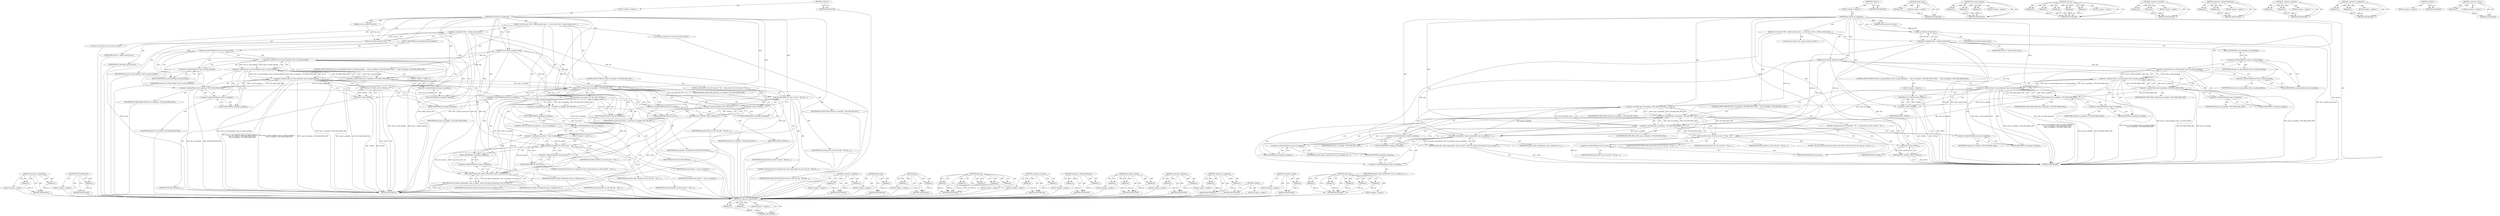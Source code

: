 digraph "netif_warn" {
vulnerable_118 [label=<(METHOD,&lt;operator&gt;.greaterThan)>];
vulnerable_119 [label=<(PARAM,p1)>];
vulnerable_120 [label=<(PARAM,p2)>];
vulnerable_121 [label=<(BLOCK,&lt;empty&gt;,&lt;empty&gt;)>];
vulnerable_122 [label=<(METHOD_RETURN,ANY)>];
vulnerable_6 [label=<(METHOD,&lt;global&gt;)<SUB>1</SUB>>];
vulnerable_7 [label=<(BLOCK,&lt;empty&gt;,&lt;empty&gt;)<SUB>1</SUB>>];
vulnerable_8 [label=<(METHOD,efx_ethtool_set_ringparam)<SUB>1</SUB>>];
vulnerable_9 [label=<(PARAM,struct net_device *net_dev)<SUB>1</SUB>>];
vulnerable_10 [label=<(PARAM,struct ethtool_ringparam *ring)<SUB>2</SUB>>];
vulnerable_11 [label=<(BLOCK,{
 	struct efx_nic *efx = netdev_priv(net_dev);...,{
 	struct efx_nic *efx = netdev_priv(net_dev);...)<SUB>3</SUB>>];
vulnerable_12 [label="<(LOCAL,struct efx_nic* efx: efx_nic*)<SUB>4</SUB>>"];
vulnerable_13 [label=<(&lt;operator&gt;.assignment,*efx = netdev_priv(net_dev))<SUB>4</SUB>>];
vulnerable_14 [label=<(IDENTIFIER,efx,*efx = netdev_priv(net_dev))<SUB>4</SUB>>];
vulnerable_15 [label=<(netdev_priv,netdev_priv(net_dev))<SUB>4</SUB>>];
vulnerable_16 [label=<(IDENTIFIER,net_dev,netdev_priv(net_dev))<SUB>4</SUB>>];
vulnerable_17 [label=<(CONTROL_STRUCTURE,IF,if (ring-&gt;rx_mini_pending || ring-&gt;rx_jumbo_pending ||
 	    ring-&gt;rx_pending &gt; EFX_MAX_DMAQ_SIZE ||
 	    ring-&gt;tx_pending &gt; EFX_MAX_DMAQ_SIZE))<SUB>6</SUB>>];
vulnerable_18 [label=<(&lt;operator&gt;.logicalOr,ring-&gt;rx_mini_pending || ring-&gt;rx_jumbo_pending...)<SUB>6</SUB>>];
vulnerable_19 [label=<(&lt;operator&gt;.logicalOr,ring-&gt;rx_mini_pending || ring-&gt;rx_jumbo_pending...)<SUB>6</SUB>>];
vulnerable_20 [label=<(&lt;operator&gt;.logicalOr,ring-&gt;rx_mini_pending || ring-&gt;rx_jumbo_pending)<SUB>6</SUB>>];
vulnerable_21 [label=<(&lt;operator&gt;.indirectFieldAccess,ring-&gt;rx_mini_pending)<SUB>6</SUB>>];
vulnerable_22 [label=<(IDENTIFIER,ring,ring-&gt;rx_mini_pending || ring-&gt;rx_jumbo_pending)<SUB>6</SUB>>];
vulnerable_23 [label=<(FIELD_IDENTIFIER,rx_mini_pending,rx_mini_pending)<SUB>6</SUB>>];
vulnerable_24 [label=<(&lt;operator&gt;.indirectFieldAccess,ring-&gt;rx_jumbo_pending)<SUB>6</SUB>>];
vulnerable_25 [label=<(IDENTIFIER,ring,ring-&gt;rx_mini_pending || ring-&gt;rx_jumbo_pending)<SUB>6</SUB>>];
vulnerable_26 [label=<(FIELD_IDENTIFIER,rx_jumbo_pending,rx_jumbo_pending)<SUB>6</SUB>>];
vulnerable_27 [label=<(&lt;operator&gt;.greaterThan,ring-&gt;rx_pending &gt; EFX_MAX_DMAQ_SIZE)<SUB>7</SUB>>];
vulnerable_28 [label=<(&lt;operator&gt;.indirectFieldAccess,ring-&gt;rx_pending)<SUB>7</SUB>>];
vulnerable_29 [label=<(IDENTIFIER,ring,ring-&gt;rx_pending &gt; EFX_MAX_DMAQ_SIZE)<SUB>7</SUB>>];
vulnerable_30 [label=<(FIELD_IDENTIFIER,rx_pending,rx_pending)<SUB>7</SUB>>];
vulnerable_31 [label=<(IDENTIFIER,EFX_MAX_DMAQ_SIZE,ring-&gt;rx_pending &gt; EFX_MAX_DMAQ_SIZE)<SUB>7</SUB>>];
vulnerable_32 [label=<(&lt;operator&gt;.greaterThan,ring-&gt;tx_pending &gt; EFX_MAX_DMAQ_SIZE)<SUB>8</SUB>>];
vulnerable_33 [label=<(&lt;operator&gt;.indirectFieldAccess,ring-&gt;tx_pending)<SUB>8</SUB>>];
vulnerable_34 [label=<(IDENTIFIER,ring,ring-&gt;tx_pending &gt; EFX_MAX_DMAQ_SIZE)<SUB>8</SUB>>];
vulnerable_35 [label=<(FIELD_IDENTIFIER,tx_pending,tx_pending)<SUB>8</SUB>>];
vulnerable_36 [label=<(IDENTIFIER,EFX_MAX_DMAQ_SIZE,ring-&gt;tx_pending &gt; EFX_MAX_DMAQ_SIZE)<SUB>8</SUB>>];
vulnerable_37 [label=<(BLOCK,&lt;empty&gt;,&lt;empty&gt;)<SUB>9</SUB>>];
vulnerable_38 [label=<(RETURN,return -EINVAL;,return -EINVAL;)<SUB>9</SUB>>];
vulnerable_39 [label=<(&lt;operator&gt;.minus,-EINVAL)<SUB>9</SUB>>];
vulnerable_40 [label=<(IDENTIFIER,EINVAL,-EINVAL)<SUB>9</SUB>>];
vulnerable_41 [label=<(CONTROL_STRUCTURE,IF,if (ring-&gt;rx_pending &lt; EFX_MIN_RING_SIZE ||
	    ring-&gt;tx_pending &lt; EFX_MIN_RING_SIZE))<SUB>11</SUB>>];
vulnerable_42 [label=<(&lt;operator&gt;.logicalOr,ring-&gt;rx_pending &lt; EFX_MIN_RING_SIZE ||
	    ri...)<SUB>11</SUB>>];
vulnerable_43 [label=<(&lt;operator&gt;.lessThan,ring-&gt;rx_pending &lt; EFX_MIN_RING_SIZE)<SUB>11</SUB>>];
vulnerable_44 [label=<(&lt;operator&gt;.indirectFieldAccess,ring-&gt;rx_pending)<SUB>11</SUB>>];
vulnerable_45 [label=<(IDENTIFIER,ring,ring-&gt;rx_pending &lt; EFX_MIN_RING_SIZE)<SUB>11</SUB>>];
vulnerable_46 [label=<(FIELD_IDENTIFIER,rx_pending,rx_pending)<SUB>11</SUB>>];
vulnerable_47 [label=<(IDENTIFIER,EFX_MIN_RING_SIZE,ring-&gt;rx_pending &lt; EFX_MIN_RING_SIZE)<SUB>11</SUB>>];
vulnerable_48 [label=<(&lt;operator&gt;.lessThan,ring-&gt;tx_pending &lt; EFX_MIN_RING_SIZE)<SUB>12</SUB>>];
vulnerable_49 [label=<(&lt;operator&gt;.indirectFieldAccess,ring-&gt;tx_pending)<SUB>12</SUB>>];
vulnerable_50 [label=<(IDENTIFIER,ring,ring-&gt;tx_pending &lt; EFX_MIN_RING_SIZE)<SUB>12</SUB>>];
vulnerable_51 [label=<(FIELD_IDENTIFIER,tx_pending,tx_pending)<SUB>12</SUB>>];
vulnerable_52 [label=<(IDENTIFIER,EFX_MIN_RING_SIZE,ring-&gt;tx_pending &lt; EFX_MIN_RING_SIZE)<SUB>12</SUB>>];
vulnerable_53 [label=<(BLOCK,{
 		netif_err(efx, drv, efx-&gt;net_dev,
			  &quot;TX...,{
 		netif_err(efx, drv, efx-&gt;net_dev,
			  &quot;TX...)<SUB>12</SUB>>];
vulnerable_54 [label=<(netif_err,netif_err(efx, drv, efx-&gt;net_dev,
			  &quot;TX and ...)<SUB>13</SUB>>];
vulnerable_55 [label=<(IDENTIFIER,efx,netif_err(efx, drv, efx-&gt;net_dev,
			  &quot;TX and ...)<SUB>13</SUB>>];
vulnerable_56 [label=<(IDENTIFIER,drv,netif_err(efx, drv, efx-&gt;net_dev,
			  &quot;TX and ...)<SUB>13</SUB>>];
vulnerable_57 [label=<(&lt;operator&gt;.indirectFieldAccess,efx-&gt;net_dev)<SUB>13</SUB>>];
vulnerable_58 [label=<(IDENTIFIER,efx,netif_err(efx, drv, efx-&gt;net_dev,
			  &quot;TX and ...)<SUB>13</SUB>>];
vulnerable_59 [label=<(FIELD_IDENTIFIER,net_dev,net_dev)<SUB>13</SUB>>];
vulnerable_60 [label=<(LITERAL,&quot;TX and RX queues cannot be smaller than %ld\n&quot;,netif_err(efx, drv, efx-&gt;net_dev,
			  &quot;TX and ...)<SUB>14</SUB>>];
vulnerable_61 [label=<(IDENTIFIER,EFX_MIN_RING_SIZE,netif_err(efx, drv, efx-&gt;net_dev,
			  &quot;TX and ...)<SUB>15</SUB>>];
vulnerable_62 [label=<(RETURN,return -EINVAL;,return -EINVAL;)<SUB>16</SUB>>];
vulnerable_63 [label=<(&lt;operator&gt;.minus,-EINVAL)<SUB>16</SUB>>];
vulnerable_64 [label=<(IDENTIFIER,EINVAL,-EINVAL)<SUB>16</SUB>>];
vulnerable_65 [label=<(RETURN,return efx_realloc_channels(efx, ring-&gt;rx_pendi...,return efx_realloc_channels(efx, ring-&gt;rx_pendi...)<SUB>19</SUB>>];
vulnerable_66 [label=<(efx_realloc_channels,efx_realloc_channels(efx, ring-&gt;rx_pending, rin...)<SUB>19</SUB>>];
vulnerable_67 [label=<(IDENTIFIER,efx,efx_realloc_channels(efx, ring-&gt;rx_pending, rin...)<SUB>19</SUB>>];
vulnerable_68 [label=<(&lt;operator&gt;.indirectFieldAccess,ring-&gt;rx_pending)<SUB>19</SUB>>];
vulnerable_69 [label=<(IDENTIFIER,ring,efx_realloc_channels(efx, ring-&gt;rx_pending, rin...)<SUB>19</SUB>>];
vulnerable_70 [label=<(FIELD_IDENTIFIER,rx_pending,rx_pending)<SUB>19</SUB>>];
vulnerable_71 [label=<(&lt;operator&gt;.indirectFieldAccess,ring-&gt;tx_pending)<SUB>19</SUB>>];
vulnerable_72 [label=<(IDENTIFIER,ring,efx_realloc_channels(efx, ring-&gt;rx_pending, rin...)<SUB>19</SUB>>];
vulnerable_73 [label=<(FIELD_IDENTIFIER,tx_pending,tx_pending)<SUB>19</SUB>>];
vulnerable_74 [label=<(METHOD_RETURN,int)<SUB>1</SUB>>];
vulnerable_76 [label=<(METHOD_RETURN,ANY)<SUB>1</SUB>>];
vulnerable_104 [label=<(METHOD,netdev_priv)>];
vulnerable_105 [label=<(PARAM,p1)>];
vulnerable_106 [label=<(BLOCK,&lt;empty&gt;,&lt;empty&gt;)>];
vulnerable_107 [label=<(METHOD_RETURN,ANY)>];
vulnerable_140 [label=<(METHOD,efx_realloc_channels)>];
vulnerable_141 [label=<(PARAM,p1)>];
vulnerable_142 [label=<(PARAM,p2)>];
vulnerable_143 [label=<(PARAM,p3)>];
vulnerable_144 [label=<(BLOCK,&lt;empty&gt;,&lt;empty&gt;)>];
vulnerable_145 [label=<(METHOD_RETURN,ANY)>];
vulnerable_132 [label=<(METHOD,netif_err)>];
vulnerable_133 [label=<(PARAM,p1)>];
vulnerable_134 [label=<(PARAM,p2)>];
vulnerable_135 [label=<(PARAM,p3)>];
vulnerable_136 [label=<(PARAM,p4)>];
vulnerable_137 [label=<(PARAM,p5)>];
vulnerable_138 [label=<(BLOCK,&lt;empty&gt;,&lt;empty&gt;)>];
vulnerable_139 [label=<(METHOD_RETURN,ANY)>];
vulnerable_127 [label=<(METHOD,&lt;operator&gt;.lessThan)>];
vulnerable_128 [label=<(PARAM,p1)>];
vulnerable_129 [label=<(PARAM,p2)>];
vulnerable_130 [label=<(BLOCK,&lt;empty&gt;,&lt;empty&gt;)>];
vulnerable_131 [label=<(METHOD_RETURN,ANY)>];
vulnerable_113 [label=<(METHOD,&lt;operator&gt;.indirectFieldAccess)>];
vulnerable_114 [label=<(PARAM,p1)>];
vulnerable_115 [label=<(PARAM,p2)>];
vulnerable_116 [label=<(BLOCK,&lt;empty&gt;,&lt;empty&gt;)>];
vulnerable_117 [label=<(METHOD_RETURN,ANY)>];
vulnerable_108 [label=<(METHOD,&lt;operator&gt;.logicalOr)>];
vulnerable_109 [label=<(PARAM,p1)>];
vulnerable_110 [label=<(PARAM,p2)>];
vulnerable_111 [label=<(BLOCK,&lt;empty&gt;,&lt;empty&gt;)>];
vulnerable_112 [label=<(METHOD_RETURN,ANY)>];
vulnerable_99 [label=<(METHOD,&lt;operator&gt;.assignment)>];
vulnerable_100 [label=<(PARAM,p1)>];
vulnerable_101 [label=<(PARAM,p2)>];
vulnerable_102 [label=<(BLOCK,&lt;empty&gt;,&lt;empty&gt;)>];
vulnerable_103 [label=<(METHOD_RETURN,ANY)>];
vulnerable_93 [label=<(METHOD,&lt;global&gt;)<SUB>1</SUB>>];
vulnerable_94 [label=<(BLOCK,&lt;empty&gt;,&lt;empty&gt;)>];
vulnerable_95 [label=<(METHOD_RETURN,ANY)>];
vulnerable_123 [label=<(METHOD,&lt;operator&gt;.minus)>];
vulnerable_124 [label=<(PARAM,p1)>];
vulnerable_125 [label=<(BLOCK,&lt;empty&gt;,&lt;empty&gt;)>];
vulnerable_126 [label=<(METHOD_RETURN,ANY)>];
fixed_138 [label=<(METHOD,&lt;operator&gt;.greaterThan)>];
fixed_139 [label=<(PARAM,p1)>];
fixed_140 [label=<(PARAM,p2)>];
fixed_141 [label=<(BLOCK,&lt;empty&gt;,&lt;empty&gt;)>];
fixed_142 [label=<(METHOD_RETURN,ANY)>];
fixed_165 [label=<(METHOD,EFX_TXQ_MIN_ENT)>];
fixed_166 [label=<(PARAM,p1)>];
fixed_167 [label=<(BLOCK,&lt;empty&gt;,&lt;empty&gt;)>];
fixed_168 [label=<(METHOD_RETURN,ANY)>];
fixed_6 [label=<(METHOD,&lt;global&gt;)<SUB>1</SUB>>];
fixed_7 [label=<(BLOCK,&lt;empty&gt;,&lt;empty&gt;)<SUB>1</SUB>>];
fixed_8 [label=<(METHOD,efx_ethtool_set_ringparam)<SUB>1</SUB>>];
fixed_9 [label=<(PARAM,struct net_device *net_dev)<SUB>1</SUB>>];
fixed_10 [label=<(PARAM,struct ethtool_ringparam *ring)<SUB>2</SUB>>];
fixed_11 [label=<(BLOCK,{
 	struct efx_nic *efx = netdev_priv(net_dev);...,{
 	struct efx_nic *efx = netdev_priv(net_dev);...)<SUB>3</SUB>>];
fixed_12 [label="<(LOCAL,struct efx_nic* efx: efx_nic*)<SUB>4</SUB>>"];
fixed_13 [label=<(&lt;operator&gt;.assignment,*efx = netdev_priv(net_dev))<SUB>4</SUB>>];
fixed_14 [label=<(IDENTIFIER,efx,*efx = netdev_priv(net_dev))<SUB>4</SUB>>];
fixed_15 [label=<(netdev_priv,netdev_priv(net_dev))<SUB>4</SUB>>];
fixed_16 [label=<(IDENTIFIER,net_dev,netdev_priv(net_dev))<SUB>4</SUB>>];
fixed_17 [label="<(LOCAL,u32 txq_entries: u32)<SUB>5</SUB>>"];
fixed_18 [label=<(CONTROL_STRUCTURE,IF,if (ring-&gt;rx_mini_pending || ring-&gt;rx_jumbo_pending ||
 	    ring-&gt;rx_pending &gt; EFX_MAX_DMAQ_SIZE ||
 	    ring-&gt;tx_pending &gt; EFX_MAX_DMAQ_SIZE))<SUB>7</SUB>>];
fixed_19 [label=<(&lt;operator&gt;.logicalOr,ring-&gt;rx_mini_pending || ring-&gt;rx_jumbo_pending...)<SUB>7</SUB>>];
fixed_20 [label=<(&lt;operator&gt;.logicalOr,ring-&gt;rx_mini_pending || ring-&gt;rx_jumbo_pending...)<SUB>7</SUB>>];
fixed_21 [label=<(&lt;operator&gt;.logicalOr,ring-&gt;rx_mini_pending || ring-&gt;rx_jumbo_pending)<SUB>7</SUB>>];
fixed_22 [label=<(&lt;operator&gt;.indirectFieldAccess,ring-&gt;rx_mini_pending)<SUB>7</SUB>>];
fixed_23 [label=<(IDENTIFIER,ring,ring-&gt;rx_mini_pending || ring-&gt;rx_jumbo_pending)<SUB>7</SUB>>];
fixed_24 [label=<(FIELD_IDENTIFIER,rx_mini_pending,rx_mini_pending)<SUB>7</SUB>>];
fixed_25 [label=<(&lt;operator&gt;.indirectFieldAccess,ring-&gt;rx_jumbo_pending)<SUB>7</SUB>>];
fixed_26 [label=<(IDENTIFIER,ring,ring-&gt;rx_mini_pending || ring-&gt;rx_jumbo_pending)<SUB>7</SUB>>];
fixed_27 [label=<(FIELD_IDENTIFIER,rx_jumbo_pending,rx_jumbo_pending)<SUB>7</SUB>>];
fixed_28 [label=<(&lt;operator&gt;.greaterThan,ring-&gt;rx_pending &gt; EFX_MAX_DMAQ_SIZE)<SUB>8</SUB>>];
fixed_29 [label=<(&lt;operator&gt;.indirectFieldAccess,ring-&gt;rx_pending)<SUB>8</SUB>>];
fixed_30 [label=<(IDENTIFIER,ring,ring-&gt;rx_pending &gt; EFX_MAX_DMAQ_SIZE)<SUB>8</SUB>>];
fixed_31 [label=<(FIELD_IDENTIFIER,rx_pending,rx_pending)<SUB>8</SUB>>];
fixed_32 [label=<(IDENTIFIER,EFX_MAX_DMAQ_SIZE,ring-&gt;rx_pending &gt; EFX_MAX_DMAQ_SIZE)<SUB>8</SUB>>];
fixed_33 [label=<(&lt;operator&gt;.greaterThan,ring-&gt;tx_pending &gt; EFX_MAX_DMAQ_SIZE)<SUB>9</SUB>>];
fixed_34 [label=<(&lt;operator&gt;.indirectFieldAccess,ring-&gt;tx_pending)<SUB>9</SUB>>];
fixed_35 [label=<(IDENTIFIER,ring,ring-&gt;tx_pending &gt; EFX_MAX_DMAQ_SIZE)<SUB>9</SUB>>];
fixed_36 [label=<(FIELD_IDENTIFIER,tx_pending,tx_pending)<SUB>9</SUB>>];
fixed_37 [label=<(IDENTIFIER,EFX_MAX_DMAQ_SIZE,ring-&gt;tx_pending &gt; EFX_MAX_DMAQ_SIZE)<SUB>9</SUB>>];
fixed_38 [label=<(BLOCK,&lt;empty&gt;,&lt;empty&gt;)<SUB>10</SUB>>];
fixed_39 [label=<(RETURN,return -EINVAL;,return -EINVAL;)<SUB>10</SUB>>];
fixed_40 [label=<(&lt;operator&gt;.minus,-EINVAL)<SUB>10</SUB>>];
fixed_41 [label=<(IDENTIFIER,EINVAL,-EINVAL)<SUB>10</SUB>>];
fixed_42 [label=<(CONTROL_STRUCTURE,IF,if (ring-&gt;rx_pending &lt; EFX_RXQ_MIN_ENT))<SUB>12</SUB>>];
fixed_43 [label=<(&lt;operator&gt;.lessThan,ring-&gt;rx_pending &lt; EFX_RXQ_MIN_ENT)<SUB>12</SUB>>];
fixed_44 [label=<(&lt;operator&gt;.indirectFieldAccess,ring-&gt;rx_pending)<SUB>12</SUB>>];
fixed_45 [label=<(IDENTIFIER,ring,ring-&gt;rx_pending &lt; EFX_RXQ_MIN_ENT)<SUB>12</SUB>>];
fixed_46 [label=<(FIELD_IDENTIFIER,rx_pending,rx_pending)<SUB>12</SUB>>];
fixed_47 [label=<(IDENTIFIER,EFX_RXQ_MIN_ENT,ring-&gt;rx_pending &lt; EFX_RXQ_MIN_ENT)<SUB>12</SUB>>];
fixed_48 [label=<(BLOCK,{
 		netif_err(efx, drv, efx-&gt;net_dev,
			  &quot;RX...,{
 		netif_err(efx, drv, efx-&gt;net_dev,
			  &quot;RX...)<SUB>12</SUB>>];
fixed_49 [label=<(netif_err,netif_err(efx, drv, efx-&gt;net_dev,
			  &quot;RX queu...)<SUB>13</SUB>>];
fixed_50 [label=<(IDENTIFIER,efx,netif_err(efx, drv, efx-&gt;net_dev,
			  &quot;RX queu...)<SUB>13</SUB>>];
fixed_51 [label=<(IDENTIFIER,drv,netif_err(efx, drv, efx-&gt;net_dev,
			  &quot;RX queu...)<SUB>13</SUB>>];
fixed_52 [label=<(&lt;operator&gt;.indirectFieldAccess,efx-&gt;net_dev)<SUB>13</SUB>>];
fixed_53 [label=<(IDENTIFIER,efx,netif_err(efx, drv, efx-&gt;net_dev,
			  &quot;RX queu...)<SUB>13</SUB>>];
fixed_54 [label=<(FIELD_IDENTIFIER,net_dev,net_dev)<SUB>13</SUB>>];
fixed_55 [label=<(LITERAL,&quot;RX queues cannot be smaller than %u\n&quot;,netif_err(efx, drv, efx-&gt;net_dev,
			  &quot;RX queu...)<SUB>14</SUB>>];
fixed_56 [label=<(IDENTIFIER,EFX_RXQ_MIN_ENT,netif_err(efx, drv, efx-&gt;net_dev,
			  &quot;RX queu...)<SUB>15</SUB>>];
fixed_57 [label=<(RETURN,return -EINVAL;,return -EINVAL;)<SUB>16</SUB>>];
fixed_58 [label=<(&lt;operator&gt;.minus,-EINVAL)<SUB>16</SUB>>];
fixed_59 [label=<(IDENTIFIER,EINVAL,-EINVAL)<SUB>16</SUB>>];
fixed_60 [label=<(&lt;operator&gt;.assignment,txq_entries = max(ring-&gt;tx_pending, EFX_TXQ_MIN...)<SUB>19</SUB>>];
fixed_61 [label=<(IDENTIFIER,txq_entries,txq_entries = max(ring-&gt;tx_pending, EFX_TXQ_MIN...)<SUB>19</SUB>>];
fixed_62 [label=<(max,max(ring-&gt;tx_pending, EFX_TXQ_MIN_ENT(efx)))<SUB>19</SUB>>];
fixed_63 [label=<(&lt;operator&gt;.indirectFieldAccess,ring-&gt;tx_pending)<SUB>19</SUB>>];
fixed_64 [label=<(IDENTIFIER,ring,max(ring-&gt;tx_pending, EFX_TXQ_MIN_ENT(efx)))<SUB>19</SUB>>];
fixed_65 [label=<(FIELD_IDENTIFIER,tx_pending,tx_pending)<SUB>19</SUB>>];
fixed_66 [label=<(EFX_TXQ_MIN_ENT,EFX_TXQ_MIN_ENT(efx))<SUB>19</SUB>>];
fixed_67 [label=<(IDENTIFIER,efx,EFX_TXQ_MIN_ENT(efx))<SUB>19</SUB>>];
fixed_68 [label=<(CONTROL_STRUCTURE,IF,if (txq_entries != ring-&gt;tx_pending))<SUB>20</SUB>>];
fixed_69 [label=<(&lt;operator&gt;.notEquals,txq_entries != ring-&gt;tx_pending)<SUB>20</SUB>>];
fixed_70 [label=<(IDENTIFIER,txq_entries,txq_entries != ring-&gt;tx_pending)<SUB>20</SUB>>];
fixed_71 [label=<(&lt;operator&gt;.indirectFieldAccess,ring-&gt;tx_pending)<SUB>20</SUB>>];
fixed_72 [label=<(IDENTIFIER,ring,txq_entries != ring-&gt;tx_pending)<SUB>20</SUB>>];
fixed_73 [label=<(FIELD_IDENTIFIER,tx_pending,tx_pending)<SUB>20</SUB>>];
fixed_74 [label=<(BLOCK,&lt;empty&gt;,&lt;empty&gt;)<SUB>21</SUB>>];
fixed_75 [label=<(netif_warn,netif_warn(efx, drv, efx-&gt;net_dev,
			   &quot;incre...)<SUB>21</SUB>>];
fixed_76 [label=<(IDENTIFIER,efx,netif_warn(efx, drv, efx-&gt;net_dev,
			   &quot;incre...)<SUB>21</SUB>>];
fixed_77 [label=<(IDENTIFIER,drv,netif_warn(efx, drv, efx-&gt;net_dev,
			   &quot;incre...)<SUB>21</SUB>>];
fixed_78 [label=<(&lt;operator&gt;.indirectFieldAccess,efx-&gt;net_dev)<SUB>21</SUB>>];
fixed_79 [label=<(IDENTIFIER,efx,netif_warn(efx, drv, efx-&gt;net_dev,
			   &quot;incre...)<SUB>21</SUB>>];
fixed_80 [label=<(FIELD_IDENTIFIER,net_dev,net_dev)<SUB>21</SUB>>];
fixed_81 [label=<(LITERAL,&quot;increasing TX queue size to minimum of %u\n&quot;,netif_warn(efx, drv, efx-&gt;net_dev,
			   &quot;incre...)<SUB>22</SUB>>];
fixed_82 [label=<(IDENTIFIER,txq_entries,netif_warn(efx, drv, efx-&gt;net_dev,
			   &quot;incre...)<SUB>23</SUB>>];
fixed_83 [label=<(RETURN,return efx_realloc_channels(efx, ring-&gt;rx_pendi...,return efx_realloc_channels(efx, ring-&gt;rx_pendi...)<SUB>25</SUB>>];
fixed_84 [label=<(efx_realloc_channels,efx_realloc_channels(efx, ring-&gt;rx_pending, txq...)<SUB>25</SUB>>];
fixed_85 [label=<(IDENTIFIER,efx,efx_realloc_channels(efx, ring-&gt;rx_pending, txq...)<SUB>25</SUB>>];
fixed_86 [label=<(&lt;operator&gt;.indirectFieldAccess,ring-&gt;rx_pending)<SUB>25</SUB>>];
fixed_87 [label=<(IDENTIFIER,ring,efx_realloc_channels(efx, ring-&gt;rx_pending, txq...)<SUB>25</SUB>>];
fixed_88 [label=<(FIELD_IDENTIFIER,rx_pending,rx_pending)<SUB>25</SUB>>];
fixed_89 [label=<(IDENTIFIER,txq_entries,efx_realloc_channels(efx, ring-&gt;rx_pending, txq...)<SUB>25</SUB>>];
fixed_90 [label=<(METHOD_RETURN,int)<SUB>1</SUB>>];
fixed_92 [label=<(METHOD_RETURN,ANY)<SUB>1</SUB>>];
fixed_169 [label=<(METHOD,&lt;operator&gt;.notEquals)>];
fixed_170 [label=<(PARAM,p1)>];
fixed_171 [label=<(PARAM,p2)>];
fixed_172 [label=<(BLOCK,&lt;empty&gt;,&lt;empty&gt;)>];
fixed_173 [label=<(METHOD_RETURN,ANY)>];
fixed_124 [label=<(METHOD,netdev_priv)>];
fixed_125 [label=<(PARAM,p1)>];
fixed_126 [label=<(BLOCK,&lt;empty&gt;,&lt;empty&gt;)>];
fixed_127 [label=<(METHOD_RETURN,ANY)>];
fixed_160 [label=<(METHOD,max)>];
fixed_161 [label=<(PARAM,p1)>];
fixed_162 [label=<(PARAM,p2)>];
fixed_163 [label=<(BLOCK,&lt;empty&gt;,&lt;empty&gt;)>];
fixed_164 [label=<(METHOD_RETURN,ANY)>];
fixed_152 [label=<(METHOD,netif_err)>];
fixed_153 [label=<(PARAM,p1)>];
fixed_154 [label=<(PARAM,p2)>];
fixed_155 [label=<(PARAM,p3)>];
fixed_156 [label=<(PARAM,p4)>];
fixed_157 [label=<(PARAM,p5)>];
fixed_158 [label=<(BLOCK,&lt;empty&gt;,&lt;empty&gt;)>];
fixed_159 [label=<(METHOD_RETURN,ANY)>];
fixed_147 [label=<(METHOD,&lt;operator&gt;.lessThan)>];
fixed_148 [label=<(PARAM,p1)>];
fixed_149 [label=<(PARAM,p2)>];
fixed_150 [label=<(BLOCK,&lt;empty&gt;,&lt;empty&gt;)>];
fixed_151 [label=<(METHOD_RETURN,ANY)>];
fixed_133 [label=<(METHOD,&lt;operator&gt;.indirectFieldAccess)>];
fixed_134 [label=<(PARAM,p1)>];
fixed_135 [label=<(PARAM,p2)>];
fixed_136 [label=<(BLOCK,&lt;empty&gt;,&lt;empty&gt;)>];
fixed_137 [label=<(METHOD_RETURN,ANY)>];
fixed_182 [label=<(METHOD,efx_realloc_channels)>];
fixed_183 [label=<(PARAM,p1)>];
fixed_184 [label=<(PARAM,p2)>];
fixed_185 [label=<(PARAM,p3)>];
fixed_186 [label=<(BLOCK,&lt;empty&gt;,&lt;empty&gt;)>];
fixed_187 [label=<(METHOD_RETURN,ANY)>];
fixed_128 [label=<(METHOD,&lt;operator&gt;.logicalOr)>];
fixed_129 [label=<(PARAM,p1)>];
fixed_130 [label=<(PARAM,p2)>];
fixed_131 [label=<(BLOCK,&lt;empty&gt;,&lt;empty&gt;)>];
fixed_132 [label=<(METHOD_RETURN,ANY)>];
fixed_119 [label=<(METHOD,&lt;operator&gt;.assignment)>];
fixed_120 [label=<(PARAM,p1)>];
fixed_121 [label=<(PARAM,p2)>];
fixed_122 [label=<(BLOCK,&lt;empty&gt;,&lt;empty&gt;)>];
fixed_123 [label=<(METHOD_RETURN,ANY)>];
fixed_113 [label=<(METHOD,&lt;global&gt;)<SUB>1</SUB>>];
fixed_114 [label=<(BLOCK,&lt;empty&gt;,&lt;empty&gt;)>];
fixed_115 [label=<(METHOD_RETURN,ANY)>];
fixed_143 [label=<(METHOD,&lt;operator&gt;.minus)>];
fixed_144 [label=<(PARAM,p1)>];
fixed_145 [label=<(BLOCK,&lt;empty&gt;,&lt;empty&gt;)>];
fixed_146 [label=<(METHOD_RETURN,ANY)>];
fixed_174 [label=<(METHOD,netif_warn)>];
fixed_175 [label=<(PARAM,p1)>];
fixed_176 [label=<(PARAM,p2)>];
fixed_177 [label=<(PARAM,p3)>];
fixed_178 [label=<(PARAM,p4)>];
fixed_179 [label=<(PARAM,p5)>];
fixed_180 [label=<(BLOCK,&lt;empty&gt;,&lt;empty&gt;)>];
fixed_181 [label=<(METHOD_RETURN,ANY)>];
vulnerable_118 -> vulnerable_119  [key=0, label="AST: "];
vulnerable_118 -> vulnerable_119  [key=1, label="DDG: "];
vulnerable_118 -> vulnerable_121  [key=0, label="AST: "];
vulnerable_118 -> vulnerable_120  [key=0, label="AST: "];
vulnerable_118 -> vulnerable_120  [key=1, label="DDG: "];
vulnerable_118 -> vulnerable_122  [key=0, label="AST: "];
vulnerable_118 -> vulnerable_122  [key=1, label="CFG: "];
vulnerable_119 -> vulnerable_122  [key=0, label="DDG: p1"];
vulnerable_120 -> vulnerable_122  [key=0, label="DDG: p2"];
vulnerable_6 -> vulnerable_7  [key=0, label="AST: "];
vulnerable_6 -> vulnerable_76  [key=0, label="AST: "];
vulnerable_6 -> vulnerable_76  [key=1, label="CFG: "];
vulnerable_7 -> vulnerable_8  [key=0, label="AST: "];
vulnerable_8 -> vulnerable_9  [key=0, label="AST: "];
vulnerable_8 -> vulnerable_9  [key=1, label="DDG: "];
vulnerable_8 -> vulnerable_10  [key=0, label="AST: "];
vulnerable_8 -> vulnerable_10  [key=1, label="DDG: "];
vulnerable_8 -> vulnerable_11  [key=0, label="AST: "];
vulnerable_8 -> vulnerable_74  [key=0, label="AST: "];
vulnerable_8 -> vulnerable_15  [key=0, label="CFG: "];
vulnerable_8 -> vulnerable_15  [key=1, label="DDG: "];
vulnerable_8 -> vulnerable_66  [key=0, label="DDG: "];
vulnerable_8 -> vulnerable_32  [key=0, label="DDG: "];
vulnerable_8 -> vulnerable_43  [key=0, label="DDG: "];
vulnerable_8 -> vulnerable_48  [key=0, label="DDG: "];
vulnerable_8 -> vulnerable_54  [key=0, label="DDG: "];
vulnerable_8 -> vulnerable_27  [key=0, label="DDG: "];
vulnerable_8 -> vulnerable_39  [key=0, label="DDG: "];
vulnerable_8 -> vulnerable_63  [key=0, label="DDG: "];
vulnerable_9 -> vulnerable_15  [key=0, label="DDG: net_dev"];
vulnerable_10 -> vulnerable_74  [key=0, label="DDG: ring"];
vulnerable_10 -> vulnerable_66  [key=0, label="DDG: ring"];
vulnerable_10 -> vulnerable_32  [key=0, label="DDG: ring"];
vulnerable_10 -> vulnerable_43  [key=0, label="DDG: ring"];
vulnerable_10 -> vulnerable_48  [key=0, label="DDG: ring"];
vulnerable_10 -> vulnerable_20  [key=0, label="DDG: ring"];
vulnerable_10 -> vulnerable_27  [key=0, label="DDG: ring"];
vulnerable_11 -> vulnerable_12  [key=0, label="AST: "];
vulnerable_11 -> vulnerable_13  [key=0, label="AST: "];
vulnerable_11 -> vulnerable_17  [key=0, label="AST: "];
vulnerable_11 -> vulnerable_41  [key=0, label="AST: "];
vulnerable_11 -> vulnerable_65  [key=0, label="AST: "];
vulnerable_13 -> vulnerable_14  [key=0, label="AST: "];
vulnerable_13 -> vulnerable_15  [key=0, label="AST: "];
vulnerable_13 -> vulnerable_23  [key=0, label="CFG: "];
vulnerable_13 -> vulnerable_74  [key=0, label="DDG: efx"];
vulnerable_13 -> vulnerable_74  [key=1, label="DDG: netdev_priv(net_dev)"];
vulnerable_13 -> vulnerable_74  [key=2, label="DDG: *efx = netdev_priv(net_dev)"];
vulnerable_13 -> vulnerable_66  [key=0, label="DDG: efx"];
vulnerable_13 -> vulnerable_54  [key=0, label="DDG: efx"];
vulnerable_15 -> vulnerable_16  [key=0, label="AST: "];
vulnerable_15 -> vulnerable_13  [key=0, label="CFG: "];
vulnerable_15 -> vulnerable_13  [key=1, label="DDG: net_dev"];
vulnerable_15 -> vulnerable_74  [key=0, label="DDG: net_dev"];
vulnerable_17 -> vulnerable_18  [key=0, label="AST: "];
vulnerable_17 -> vulnerable_37  [key=0, label="AST: "];
vulnerable_18 -> vulnerable_19  [key=0, label="AST: "];
vulnerable_18 -> vulnerable_32  [key=0, label="AST: "];
vulnerable_18 -> vulnerable_39  [key=0, label="CFG: "];
vulnerable_18 -> vulnerable_39  [key=1, label="CDG: "];
vulnerable_18 -> vulnerable_46  [key=0, label="CFG: "];
vulnerable_18 -> vulnerable_46  [key=1, label="CDG: "];
vulnerable_18 -> vulnerable_74  [key=0, label="DDG: ring-&gt;rx_mini_pending || ring-&gt;rx_jumbo_pending ||
 	    ring-&gt;rx_pending &gt; EFX_MAX_DMAQ_SIZE"];
vulnerable_18 -> vulnerable_74  [key=1, label="DDG: ring-&gt;tx_pending &gt; EFX_MAX_DMAQ_SIZE"];
vulnerable_18 -> vulnerable_74  [key=2, label="DDG: ring-&gt;rx_mini_pending || ring-&gt;rx_jumbo_pending ||
 	    ring-&gt;rx_pending &gt; EFX_MAX_DMAQ_SIZE ||
 	    ring-&gt;tx_pending &gt; EFX_MAX_DMAQ_SIZE"];
vulnerable_18 -> vulnerable_42  [key=0, label="CDG: "];
vulnerable_18 -> vulnerable_38  [key=0, label="CDG: "];
vulnerable_18 -> vulnerable_44  [key=0, label="CDG: "];
vulnerable_18 -> vulnerable_43  [key=0, label="CDG: "];
vulnerable_19 -> vulnerable_20  [key=0, label="AST: "];
vulnerable_19 -> vulnerable_27  [key=0, label="AST: "];
vulnerable_19 -> vulnerable_18  [key=0, label="CFG: "];
vulnerable_19 -> vulnerable_18  [key=1, label="DDG: ring-&gt;rx_mini_pending || ring-&gt;rx_jumbo_pending"];
vulnerable_19 -> vulnerable_18  [key=2, label="DDG: ring-&gt;rx_pending &gt; EFX_MAX_DMAQ_SIZE"];
vulnerable_19 -> vulnerable_35  [key=0, label="CFG: "];
vulnerable_19 -> vulnerable_35  [key=1, label="CDG: "];
vulnerable_19 -> vulnerable_74  [key=0, label="DDG: ring-&gt;rx_mini_pending || ring-&gt;rx_jumbo_pending"];
vulnerable_19 -> vulnerable_74  [key=1, label="DDG: ring-&gt;rx_pending &gt; EFX_MAX_DMAQ_SIZE"];
vulnerable_19 -> vulnerable_32  [key=0, label="CDG: "];
vulnerable_19 -> vulnerable_33  [key=0, label="CDG: "];
vulnerable_20 -> vulnerable_21  [key=0, label="AST: "];
vulnerable_20 -> vulnerable_24  [key=0, label="AST: "];
vulnerable_20 -> vulnerable_19  [key=0, label="CFG: "];
vulnerable_20 -> vulnerable_19  [key=1, label="DDG: ring-&gt;rx_mini_pending"];
vulnerable_20 -> vulnerable_19  [key=2, label="DDG: ring-&gt;rx_jumbo_pending"];
vulnerable_20 -> vulnerable_30  [key=0, label="CFG: "];
vulnerable_20 -> vulnerable_30  [key=1, label="CDG: "];
vulnerable_20 -> vulnerable_74  [key=0, label="DDG: ring-&gt;rx_mini_pending"];
vulnerable_20 -> vulnerable_74  [key=1, label="DDG: ring-&gt;rx_jumbo_pending"];
vulnerable_20 -> vulnerable_28  [key=0, label="CDG: "];
vulnerable_20 -> vulnerable_27  [key=0, label="CDG: "];
vulnerable_21 -> vulnerable_22  [key=0, label="AST: "];
vulnerable_21 -> vulnerable_23  [key=0, label="AST: "];
vulnerable_21 -> vulnerable_20  [key=0, label="CFG: "];
vulnerable_21 -> vulnerable_26  [key=0, label="CFG: "];
vulnerable_21 -> vulnerable_26  [key=1, label="CDG: "];
vulnerable_21 -> vulnerable_24  [key=0, label="CDG: "];
vulnerable_23 -> vulnerable_21  [key=0, label="CFG: "];
vulnerable_24 -> vulnerable_25  [key=0, label="AST: "];
vulnerable_24 -> vulnerable_26  [key=0, label="AST: "];
vulnerable_24 -> vulnerable_20  [key=0, label="CFG: "];
vulnerable_26 -> vulnerable_24  [key=0, label="CFG: "];
vulnerable_27 -> vulnerable_28  [key=0, label="AST: "];
vulnerable_27 -> vulnerable_31  [key=0, label="AST: "];
vulnerable_27 -> vulnerable_19  [key=0, label="CFG: "];
vulnerable_27 -> vulnerable_19  [key=1, label="DDG: ring-&gt;rx_pending"];
vulnerable_27 -> vulnerable_19  [key=2, label="DDG: EFX_MAX_DMAQ_SIZE"];
vulnerable_27 -> vulnerable_74  [key=0, label="DDG: ring-&gt;rx_pending"];
vulnerable_27 -> vulnerable_74  [key=1, label="DDG: EFX_MAX_DMAQ_SIZE"];
vulnerable_27 -> vulnerable_32  [key=0, label="DDG: EFX_MAX_DMAQ_SIZE"];
vulnerable_27 -> vulnerable_43  [key=0, label="DDG: ring-&gt;rx_pending"];
vulnerable_28 -> vulnerable_29  [key=0, label="AST: "];
vulnerable_28 -> vulnerable_30  [key=0, label="AST: "];
vulnerable_28 -> vulnerable_27  [key=0, label="CFG: "];
vulnerable_30 -> vulnerable_28  [key=0, label="CFG: "];
vulnerable_32 -> vulnerable_33  [key=0, label="AST: "];
vulnerable_32 -> vulnerable_36  [key=0, label="AST: "];
vulnerable_32 -> vulnerable_18  [key=0, label="CFG: "];
vulnerable_32 -> vulnerable_18  [key=1, label="DDG: ring-&gt;tx_pending"];
vulnerable_32 -> vulnerable_18  [key=2, label="DDG: EFX_MAX_DMAQ_SIZE"];
vulnerable_32 -> vulnerable_74  [key=0, label="DDG: ring-&gt;tx_pending"];
vulnerable_32 -> vulnerable_74  [key=1, label="DDG: EFX_MAX_DMAQ_SIZE"];
vulnerable_32 -> vulnerable_66  [key=0, label="DDG: ring-&gt;tx_pending"];
vulnerable_32 -> vulnerable_48  [key=0, label="DDG: ring-&gt;tx_pending"];
vulnerable_33 -> vulnerable_34  [key=0, label="AST: "];
vulnerable_33 -> vulnerable_35  [key=0, label="AST: "];
vulnerable_33 -> vulnerable_32  [key=0, label="CFG: "];
vulnerable_35 -> vulnerable_33  [key=0, label="CFG: "];
vulnerable_37 -> vulnerable_38  [key=0, label="AST: "];
vulnerable_38 -> vulnerable_39  [key=0, label="AST: "];
vulnerable_38 -> vulnerable_74  [key=0, label="CFG: "];
vulnerable_38 -> vulnerable_74  [key=1, label="DDG: &lt;RET&gt;"];
vulnerable_39 -> vulnerable_40  [key=0, label="AST: "];
vulnerable_39 -> vulnerable_38  [key=0, label="CFG: "];
vulnerable_39 -> vulnerable_38  [key=1, label="DDG: -EINVAL"];
vulnerable_39 -> vulnerable_74  [key=0, label="DDG: EINVAL"];
vulnerable_39 -> vulnerable_74  [key=1, label="DDG: -EINVAL"];
vulnerable_41 -> vulnerable_42  [key=0, label="AST: "];
vulnerable_41 -> vulnerable_53  [key=0, label="AST: "];
vulnerable_42 -> vulnerable_43  [key=0, label="AST: "];
vulnerable_42 -> vulnerable_48  [key=0, label="AST: "];
vulnerable_42 -> vulnerable_59  [key=0, label="CFG: "];
vulnerable_42 -> vulnerable_59  [key=1, label="CDG: "];
vulnerable_42 -> vulnerable_70  [key=0, label="CFG: "];
vulnerable_42 -> vulnerable_70  [key=1, label="CDG: "];
vulnerable_42 -> vulnerable_68  [key=0, label="CDG: "];
vulnerable_42 -> vulnerable_73  [key=0, label="CDG: "];
vulnerable_42 -> vulnerable_57  [key=0, label="CDG: "];
vulnerable_42 -> vulnerable_66  [key=0, label="CDG: "];
vulnerable_42 -> vulnerable_71  [key=0, label="CDG: "];
vulnerable_42 -> vulnerable_63  [key=0, label="CDG: "];
vulnerable_42 -> vulnerable_65  [key=0, label="CDG: "];
vulnerable_42 -> vulnerable_54  [key=0, label="CDG: "];
vulnerable_42 -> vulnerable_62  [key=0, label="CDG: "];
vulnerable_43 -> vulnerable_44  [key=0, label="AST: "];
vulnerable_43 -> vulnerable_47  [key=0, label="AST: "];
vulnerable_43 -> vulnerable_42  [key=0, label="CFG: "];
vulnerable_43 -> vulnerable_42  [key=1, label="DDG: ring-&gt;rx_pending"];
vulnerable_43 -> vulnerable_42  [key=2, label="DDG: EFX_MIN_RING_SIZE"];
vulnerable_43 -> vulnerable_51  [key=0, label="CFG: "];
vulnerable_43 -> vulnerable_51  [key=1, label="CDG: "];
vulnerable_43 -> vulnerable_66  [key=0, label="DDG: ring-&gt;rx_pending"];
vulnerable_43 -> vulnerable_48  [key=0, label="DDG: EFX_MIN_RING_SIZE"];
vulnerable_43 -> vulnerable_48  [key=1, label="CDG: "];
vulnerable_43 -> vulnerable_54  [key=0, label="DDG: EFX_MIN_RING_SIZE"];
vulnerable_43 -> vulnerable_49  [key=0, label="CDG: "];
vulnerable_44 -> vulnerable_45  [key=0, label="AST: "];
vulnerable_44 -> vulnerable_46  [key=0, label="AST: "];
vulnerable_44 -> vulnerable_43  [key=0, label="CFG: "];
vulnerable_46 -> vulnerable_44  [key=0, label="CFG: "];
vulnerable_48 -> vulnerable_49  [key=0, label="AST: "];
vulnerable_48 -> vulnerable_52  [key=0, label="AST: "];
vulnerable_48 -> vulnerable_42  [key=0, label="CFG: "];
vulnerable_48 -> vulnerable_42  [key=1, label="DDG: ring-&gt;tx_pending"];
vulnerable_48 -> vulnerable_42  [key=2, label="DDG: EFX_MIN_RING_SIZE"];
vulnerable_48 -> vulnerable_66  [key=0, label="DDG: ring-&gt;tx_pending"];
vulnerable_48 -> vulnerable_54  [key=0, label="DDG: EFX_MIN_RING_SIZE"];
vulnerable_49 -> vulnerable_50  [key=0, label="AST: "];
vulnerable_49 -> vulnerable_51  [key=0, label="AST: "];
vulnerable_49 -> vulnerable_48  [key=0, label="CFG: "];
vulnerable_51 -> vulnerable_49  [key=0, label="CFG: "];
vulnerable_53 -> vulnerable_54  [key=0, label="AST: "];
vulnerable_53 -> vulnerable_62  [key=0, label="AST: "];
vulnerable_54 -> vulnerable_55  [key=0, label="AST: "];
vulnerable_54 -> vulnerable_56  [key=0, label="AST: "];
vulnerable_54 -> vulnerable_57  [key=0, label="AST: "];
vulnerable_54 -> vulnerable_60  [key=0, label="AST: "];
vulnerable_54 -> vulnerable_61  [key=0, label="AST: "];
vulnerable_54 -> vulnerable_63  [key=0, label="CFG: "];
vulnerable_54 -> vulnerable_74  [key=0, label="DDG: drv"];
vulnerable_57 -> vulnerable_58  [key=0, label="AST: "];
vulnerable_57 -> vulnerable_59  [key=0, label="AST: "];
vulnerable_57 -> vulnerable_54  [key=0, label="CFG: "];
vulnerable_59 -> vulnerable_57  [key=0, label="CFG: "];
vulnerable_62 -> vulnerable_63  [key=0, label="AST: "];
vulnerable_62 -> vulnerable_74  [key=0, label="CFG: "];
vulnerable_62 -> vulnerable_74  [key=1, label="DDG: &lt;RET&gt;"];
vulnerable_63 -> vulnerable_64  [key=0, label="AST: "];
vulnerable_63 -> vulnerable_62  [key=0, label="CFG: "];
vulnerable_63 -> vulnerable_62  [key=1, label="DDG: -EINVAL"];
vulnerable_65 -> vulnerable_66  [key=0, label="AST: "];
vulnerable_65 -> vulnerable_74  [key=0, label="CFG: "];
vulnerable_65 -> vulnerable_74  [key=1, label="DDG: &lt;RET&gt;"];
vulnerable_66 -> vulnerable_67  [key=0, label="AST: "];
vulnerable_66 -> vulnerable_68  [key=0, label="AST: "];
vulnerable_66 -> vulnerable_71  [key=0, label="AST: "];
vulnerable_66 -> vulnerable_65  [key=0, label="CFG: "];
vulnerable_66 -> vulnerable_65  [key=1, label="DDG: efx_realloc_channels(efx, ring-&gt;rx_pending, ring-&gt;tx_pending)"];
vulnerable_68 -> vulnerable_69  [key=0, label="AST: "];
vulnerable_68 -> vulnerable_70  [key=0, label="AST: "];
vulnerable_68 -> vulnerable_73  [key=0, label="CFG: "];
vulnerable_70 -> vulnerable_68  [key=0, label="CFG: "];
vulnerable_71 -> vulnerable_72  [key=0, label="AST: "];
vulnerable_71 -> vulnerable_73  [key=0, label="AST: "];
vulnerable_71 -> vulnerable_66  [key=0, label="CFG: "];
vulnerable_73 -> vulnerable_71  [key=0, label="CFG: "];
vulnerable_104 -> vulnerable_105  [key=0, label="AST: "];
vulnerable_104 -> vulnerable_105  [key=1, label="DDG: "];
vulnerable_104 -> vulnerable_106  [key=0, label="AST: "];
vulnerable_104 -> vulnerable_107  [key=0, label="AST: "];
vulnerable_104 -> vulnerable_107  [key=1, label="CFG: "];
vulnerable_105 -> vulnerable_107  [key=0, label="DDG: p1"];
vulnerable_140 -> vulnerable_141  [key=0, label="AST: "];
vulnerable_140 -> vulnerable_141  [key=1, label="DDG: "];
vulnerable_140 -> vulnerable_144  [key=0, label="AST: "];
vulnerable_140 -> vulnerable_142  [key=0, label="AST: "];
vulnerable_140 -> vulnerable_142  [key=1, label="DDG: "];
vulnerable_140 -> vulnerable_145  [key=0, label="AST: "];
vulnerable_140 -> vulnerable_145  [key=1, label="CFG: "];
vulnerable_140 -> vulnerable_143  [key=0, label="AST: "];
vulnerable_140 -> vulnerable_143  [key=1, label="DDG: "];
vulnerable_141 -> vulnerable_145  [key=0, label="DDG: p1"];
vulnerable_142 -> vulnerable_145  [key=0, label="DDG: p2"];
vulnerable_143 -> vulnerable_145  [key=0, label="DDG: p3"];
vulnerable_132 -> vulnerable_133  [key=0, label="AST: "];
vulnerable_132 -> vulnerable_133  [key=1, label="DDG: "];
vulnerable_132 -> vulnerable_138  [key=0, label="AST: "];
vulnerable_132 -> vulnerable_134  [key=0, label="AST: "];
vulnerable_132 -> vulnerable_134  [key=1, label="DDG: "];
vulnerable_132 -> vulnerable_139  [key=0, label="AST: "];
vulnerable_132 -> vulnerable_139  [key=1, label="CFG: "];
vulnerable_132 -> vulnerable_135  [key=0, label="AST: "];
vulnerable_132 -> vulnerable_135  [key=1, label="DDG: "];
vulnerable_132 -> vulnerable_136  [key=0, label="AST: "];
vulnerable_132 -> vulnerable_136  [key=1, label="DDG: "];
vulnerable_132 -> vulnerable_137  [key=0, label="AST: "];
vulnerable_132 -> vulnerable_137  [key=1, label="DDG: "];
vulnerable_133 -> vulnerable_139  [key=0, label="DDG: p1"];
vulnerable_134 -> vulnerable_139  [key=0, label="DDG: p2"];
vulnerable_135 -> vulnerable_139  [key=0, label="DDG: p3"];
vulnerable_136 -> vulnerable_139  [key=0, label="DDG: p4"];
vulnerable_137 -> vulnerable_139  [key=0, label="DDG: p5"];
vulnerable_127 -> vulnerable_128  [key=0, label="AST: "];
vulnerable_127 -> vulnerable_128  [key=1, label="DDG: "];
vulnerable_127 -> vulnerable_130  [key=0, label="AST: "];
vulnerable_127 -> vulnerable_129  [key=0, label="AST: "];
vulnerable_127 -> vulnerable_129  [key=1, label="DDG: "];
vulnerable_127 -> vulnerable_131  [key=0, label="AST: "];
vulnerable_127 -> vulnerable_131  [key=1, label="CFG: "];
vulnerable_128 -> vulnerable_131  [key=0, label="DDG: p1"];
vulnerable_129 -> vulnerable_131  [key=0, label="DDG: p2"];
vulnerable_113 -> vulnerable_114  [key=0, label="AST: "];
vulnerable_113 -> vulnerable_114  [key=1, label="DDG: "];
vulnerable_113 -> vulnerable_116  [key=0, label="AST: "];
vulnerable_113 -> vulnerable_115  [key=0, label="AST: "];
vulnerable_113 -> vulnerable_115  [key=1, label="DDG: "];
vulnerable_113 -> vulnerable_117  [key=0, label="AST: "];
vulnerable_113 -> vulnerable_117  [key=1, label="CFG: "];
vulnerable_114 -> vulnerable_117  [key=0, label="DDG: p1"];
vulnerable_115 -> vulnerable_117  [key=0, label="DDG: p2"];
vulnerable_108 -> vulnerable_109  [key=0, label="AST: "];
vulnerable_108 -> vulnerable_109  [key=1, label="DDG: "];
vulnerable_108 -> vulnerable_111  [key=0, label="AST: "];
vulnerable_108 -> vulnerable_110  [key=0, label="AST: "];
vulnerable_108 -> vulnerable_110  [key=1, label="DDG: "];
vulnerable_108 -> vulnerable_112  [key=0, label="AST: "];
vulnerable_108 -> vulnerable_112  [key=1, label="CFG: "];
vulnerable_109 -> vulnerable_112  [key=0, label="DDG: p1"];
vulnerable_110 -> vulnerable_112  [key=0, label="DDG: p2"];
vulnerable_99 -> vulnerable_100  [key=0, label="AST: "];
vulnerable_99 -> vulnerable_100  [key=1, label="DDG: "];
vulnerable_99 -> vulnerable_102  [key=0, label="AST: "];
vulnerable_99 -> vulnerable_101  [key=0, label="AST: "];
vulnerable_99 -> vulnerable_101  [key=1, label="DDG: "];
vulnerable_99 -> vulnerable_103  [key=0, label="AST: "];
vulnerable_99 -> vulnerable_103  [key=1, label="CFG: "];
vulnerable_100 -> vulnerable_103  [key=0, label="DDG: p1"];
vulnerable_101 -> vulnerable_103  [key=0, label="DDG: p2"];
vulnerable_93 -> vulnerable_94  [key=0, label="AST: "];
vulnerable_93 -> vulnerable_95  [key=0, label="AST: "];
vulnerable_93 -> vulnerable_95  [key=1, label="CFG: "];
vulnerable_123 -> vulnerable_124  [key=0, label="AST: "];
vulnerable_123 -> vulnerable_124  [key=1, label="DDG: "];
vulnerable_123 -> vulnerable_125  [key=0, label="AST: "];
vulnerable_123 -> vulnerable_126  [key=0, label="AST: "];
vulnerable_123 -> vulnerable_126  [key=1, label="CFG: "];
vulnerable_124 -> vulnerable_126  [key=0, label="DDG: p1"];
fixed_138 -> fixed_139  [key=0, label="AST: "];
fixed_138 -> fixed_139  [key=1, label="DDG: "];
fixed_138 -> fixed_141  [key=0, label="AST: "];
fixed_138 -> fixed_140  [key=0, label="AST: "];
fixed_138 -> fixed_140  [key=1, label="DDG: "];
fixed_138 -> fixed_142  [key=0, label="AST: "];
fixed_138 -> fixed_142  [key=1, label="CFG: "];
fixed_139 -> fixed_142  [key=0, label="DDG: p1"];
fixed_140 -> fixed_142  [key=0, label="DDG: p2"];
fixed_141 -> vulnerable_118  [key=0];
fixed_142 -> vulnerable_118  [key=0];
fixed_165 -> fixed_166  [key=0, label="AST: "];
fixed_165 -> fixed_166  [key=1, label="DDG: "];
fixed_165 -> fixed_167  [key=0, label="AST: "];
fixed_165 -> fixed_168  [key=0, label="AST: "];
fixed_165 -> fixed_168  [key=1, label="CFG: "];
fixed_166 -> fixed_168  [key=0, label="DDG: p1"];
fixed_167 -> vulnerable_118  [key=0];
fixed_168 -> vulnerable_118  [key=0];
fixed_6 -> fixed_7  [key=0, label="AST: "];
fixed_6 -> fixed_92  [key=0, label="AST: "];
fixed_6 -> fixed_92  [key=1, label="CFG: "];
fixed_7 -> fixed_8  [key=0, label="AST: "];
fixed_8 -> fixed_9  [key=0, label="AST: "];
fixed_8 -> fixed_9  [key=1, label="DDG: "];
fixed_8 -> fixed_10  [key=0, label="AST: "];
fixed_8 -> fixed_10  [key=1, label="DDG: "];
fixed_8 -> fixed_11  [key=0, label="AST: "];
fixed_8 -> fixed_90  [key=0, label="AST: "];
fixed_8 -> fixed_15  [key=0, label="CFG: "];
fixed_8 -> fixed_15  [key=1, label="DDG: "];
fixed_8 -> fixed_43  [key=0, label="DDG: "];
fixed_8 -> fixed_69  [key=0, label="DDG: "];
fixed_8 -> fixed_84  [key=0, label="DDG: "];
fixed_8 -> fixed_33  [key=0, label="DDG: "];
fixed_8 -> fixed_49  [key=0, label="DDG: "];
fixed_8 -> fixed_66  [key=0, label="DDG: "];
fixed_8 -> fixed_75  [key=0, label="DDG: "];
fixed_8 -> fixed_28  [key=0, label="DDG: "];
fixed_8 -> fixed_40  [key=0, label="DDG: "];
fixed_8 -> fixed_58  [key=0, label="DDG: "];
fixed_9 -> fixed_15  [key=0, label="DDG: net_dev"];
fixed_10 -> fixed_90  [key=0, label="DDG: ring"];
fixed_10 -> fixed_43  [key=0, label="DDG: ring"];
fixed_10 -> fixed_62  [key=0, label="DDG: ring"];
fixed_10 -> fixed_69  [key=0, label="DDG: ring"];
fixed_10 -> fixed_84  [key=0, label="DDG: ring"];
fixed_10 -> fixed_33  [key=0, label="DDG: ring"];
fixed_10 -> fixed_21  [key=0, label="DDG: ring"];
fixed_10 -> fixed_28  [key=0, label="DDG: ring"];
fixed_11 -> fixed_12  [key=0, label="AST: "];
fixed_11 -> fixed_13  [key=0, label="AST: "];
fixed_11 -> fixed_17  [key=0, label="AST: "];
fixed_11 -> fixed_18  [key=0, label="AST: "];
fixed_11 -> fixed_42  [key=0, label="AST: "];
fixed_11 -> fixed_60  [key=0, label="AST: "];
fixed_11 -> fixed_68  [key=0, label="AST: "];
fixed_11 -> fixed_83  [key=0, label="AST: "];
fixed_12 -> vulnerable_118  [key=0];
fixed_13 -> fixed_14  [key=0, label="AST: "];
fixed_13 -> fixed_15  [key=0, label="AST: "];
fixed_13 -> fixed_24  [key=0, label="CFG: "];
fixed_13 -> fixed_90  [key=0, label="DDG: efx"];
fixed_13 -> fixed_90  [key=1, label="DDG: netdev_priv(net_dev)"];
fixed_13 -> fixed_90  [key=2, label="DDG: *efx = netdev_priv(net_dev)"];
fixed_13 -> fixed_49  [key=0, label="DDG: efx"];
fixed_13 -> fixed_66  [key=0, label="DDG: efx"];
fixed_14 -> vulnerable_118  [key=0];
fixed_15 -> fixed_16  [key=0, label="AST: "];
fixed_15 -> fixed_13  [key=0, label="CFG: "];
fixed_15 -> fixed_13  [key=1, label="DDG: net_dev"];
fixed_15 -> fixed_90  [key=0, label="DDG: net_dev"];
fixed_16 -> vulnerable_118  [key=0];
fixed_17 -> vulnerable_118  [key=0];
fixed_18 -> fixed_19  [key=0, label="AST: "];
fixed_18 -> fixed_38  [key=0, label="AST: "];
fixed_19 -> fixed_20  [key=0, label="AST: "];
fixed_19 -> fixed_33  [key=0, label="AST: "];
fixed_19 -> fixed_40  [key=0, label="CFG: "];
fixed_19 -> fixed_40  [key=1, label="CDG: "];
fixed_19 -> fixed_46  [key=0, label="CFG: "];
fixed_19 -> fixed_46  [key=1, label="CDG: "];
fixed_19 -> fixed_90  [key=0, label="DDG: ring-&gt;rx_mini_pending || ring-&gt;rx_jumbo_pending ||
 	    ring-&gt;rx_pending &gt; EFX_MAX_DMAQ_SIZE"];
fixed_19 -> fixed_90  [key=1, label="DDG: ring-&gt;tx_pending &gt; EFX_MAX_DMAQ_SIZE"];
fixed_19 -> fixed_90  [key=2, label="DDG: ring-&gt;rx_mini_pending || ring-&gt;rx_jumbo_pending ||
 	    ring-&gt;rx_pending &gt; EFX_MAX_DMAQ_SIZE ||
 	    ring-&gt;tx_pending &gt; EFX_MAX_DMAQ_SIZE"];
fixed_19 -> fixed_44  [key=0, label="CDG: "];
fixed_19 -> fixed_43  [key=0, label="CDG: "];
fixed_19 -> fixed_39  [key=0, label="CDG: "];
fixed_20 -> fixed_21  [key=0, label="AST: "];
fixed_20 -> fixed_28  [key=0, label="AST: "];
fixed_20 -> fixed_19  [key=0, label="CFG: "];
fixed_20 -> fixed_19  [key=1, label="DDG: ring-&gt;rx_mini_pending || ring-&gt;rx_jumbo_pending"];
fixed_20 -> fixed_19  [key=2, label="DDG: ring-&gt;rx_pending &gt; EFX_MAX_DMAQ_SIZE"];
fixed_20 -> fixed_36  [key=0, label="CFG: "];
fixed_20 -> fixed_36  [key=1, label="CDG: "];
fixed_20 -> fixed_90  [key=0, label="DDG: ring-&gt;rx_mini_pending || ring-&gt;rx_jumbo_pending"];
fixed_20 -> fixed_90  [key=1, label="DDG: ring-&gt;rx_pending &gt; EFX_MAX_DMAQ_SIZE"];
fixed_20 -> fixed_34  [key=0, label="CDG: "];
fixed_20 -> fixed_33  [key=0, label="CDG: "];
fixed_21 -> fixed_22  [key=0, label="AST: "];
fixed_21 -> fixed_25  [key=0, label="AST: "];
fixed_21 -> fixed_20  [key=0, label="CFG: "];
fixed_21 -> fixed_20  [key=1, label="DDG: ring-&gt;rx_mini_pending"];
fixed_21 -> fixed_20  [key=2, label="DDG: ring-&gt;rx_jumbo_pending"];
fixed_21 -> fixed_31  [key=0, label="CFG: "];
fixed_21 -> fixed_31  [key=1, label="CDG: "];
fixed_21 -> fixed_90  [key=0, label="DDG: ring-&gt;rx_mini_pending"];
fixed_21 -> fixed_90  [key=1, label="DDG: ring-&gt;rx_jumbo_pending"];
fixed_21 -> fixed_28  [key=0, label="CDG: "];
fixed_21 -> fixed_29  [key=0, label="CDG: "];
fixed_22 -> fixed_23  [key=0, label="AST: "];
fixed_22 -> fixed_24  [key=0, label="AST: "];
fixed_22 -> fixed_21  [key=0, label="CFG: "];
fixed_22 -> fixed_27  [key=0, label="CFG: "];
fixed_22 -> fixed_27  [key=1, label="CDG: "];
fixed_22 -> fixed_25  [key=0, label="CDG: "];
fixed_23 -> vulnerable_118  [key=0];
fixed_24 -> fixed_22  [key=0, label="CFG: "];
fixed_25 -> fixed_26  [key=0, label="AST: "];
fixed_25 -> fixed_27  [key=0, label="AST: "];
fixed_25 -> fixed_21  [key=0, label="CFG: "];
fixed_26 -> vulnerable_118  [key=0];
fixed_27 -> fixed_25  [key=0, label="CFG: "];
fixed_28 -> fixed_29  [key=0, label="AST: "];
fixed_28 -> fixed_32  [key=0, label="AST: "];
fixed_28 -> fixed_20  [key=0, label="CFG: "];
fixed_28 -> fixed_20  [key=1, label="DDG: ring-&gt;rx_pending"];
fixed_28 -> fixed_20  [key=2, label="DDG: EFX_MAX_DMAQ_SIZE"];
fixed_28 -> fixed_90  [key=0, label="DDG: ring-&gt;rx_pending"];
fixed_28 -> fixed_90  [key=1, label="DDG: EFX_MAX_DMAQ_SIZE"];
fixed_28 -> fixed_43  [key=0, label="DDG: ring-&gt;rx_pending"];
fixed_28 -> fixed_33  [key=0, label="DDG: EFX_MAX_DMAQ_SIZE"];
fixed_29 -> fixed_30  [key=0, label="AST: "];
fixed_29 -> fixed_31  [key=0, label="AST: "];
fixed_29 -> fixed_28  [key=0, label="CFG: "];
fixed_30 -> vulnerable_118  [key=0];
fixed_31 -> fixed_29  [key=0, label="CFG: "];
fixed_32 -> vulnerable_118  [key=0];
fixed_33 -> fixed_34  [key=0, label="AST: "];
fixed_33 -> fixed_37  [key=0, label="AST: "];
fixed_33 -> fixed_19  [key=0, label="CFG: "];
fixed_33 -> fixed_19  [key=1, label="DDG: ring-&gt;tx_pending"];
fixed_33 -> fixed_19  [key=2, label="DDG: EFX_MAX_DMAQ_SIZE"];
fixed_33 -> fixed_90  [key=0, label="DDG: ring-&gt;tx_pending"];
fixed_33 -> fixed_90  [key=1, label="DDG: EFX_MAX_DMAQ_SIZE"];
fixed_33 -> fixed_62  [key=0, label="DDG: ring-&gt;tx_pending"];
fixed_34 -> fixed_35  [key=0, label="AST: "];
fixed_34 -> fixed_36  [key=0, label="AST: "];
fixed_34 -> fixed_33  [key=0, label="CFG: "];
fixed_35 -> vulnerable_118  [key=0];
fixed_36 -> fixed_34  [key=0, label="CFG: "];
fixed_37 -> vulnerable_118  [key=0];
fixed_38 -> fixed_39  [key=0, label="AST: "];
fixed_39 -> fixed_40  [key=0, label="AST: "];
fixed_39 -> fixed_90  [key=0, label="CFG: "];
fixed_39 -> fixed_90  [key=1, label="DDG: &lt;RET&gt;"];
fixed_40 -> fixed_41  [key=0, label="AST: "];
fixed_40 -> fixed_39  [key=0, label="CFG: "];
fixed_40 -> fixed_39  [key=1, label="DDG: -EINVAL"];
fixed_40 -> fixed_90  [key=0, label="DDG: EINVAL"];
fixed_40 -> fixed_90  [key=1, label="DDG: -EINVAL"];
fixed_41 -> vulnerable_118  [key=0];
fixed_42 -> fixed_43  [key=0, label="AST: "];
fixed_42 -> fixed_48  [key=0, label="AST: "];
fixed_43 -> fixed_44  [key=0, label="AST: "];
fixed_43 -> fixed_47  [key=0, label="AST: "];
fixed_43 -> fixed_54  [key=0, label="CFG: "];
fixed_43 -> fixed_54  [key=1, label="CDG: "];
fixed_43 -> fixed_65  [key=0, label="CFG: "];
fixed_43 -> fixed_65  [key=1, label="CDG: "];
fixed_43 -> fixed_84  [key=0, label="DDG: ring-&gt;rx_pending"];
fixed_43 -> fixed_84  [key=1, label="CDG: "];
fixed_43 -> fixed_49  [key=0, label="DDG: EFX_RXQ_MIN_ENT"];
fixed_43 -> fixed_49  [key=1, label="CDG: "];
fixed_43 -> fixed_60  [key=0, label="CDG: "];
fixed_43 -> fixed_73  [key=0, label="CDG: "];
fixed_43 -> fixed_57  [key=0, label="CDG: "];
fixed_43 -> fixed_66  [key=0, label="CDG: "];
fixed_43 -> fixed_52  [key=0, label="CDG: "];
fixed_43 -> fixed_69  [key=0, label="CDG: "];
fixed_43 -> fixed_58  [key=0, label="CDG: "];
fixed_43 -> fixed_83  [key=0, label="CDG: "];
fixed_43 -> fixed_71  [key=0, label="CDG: "];
fixed_43 -> fixed_88  [key=0, label="CDG: "];
fixed_43 -> fixed_63  [key=0, label="CDG: "];
fixed_43 -> fixed_62  [key=0, label="CDG: "];
fixed_43 -> fixed_86  [key=0, label="CDG: "];
fixed_44 -> fixed_45  [key=0, label="AST: "];
fixed_44 -> fixed_46  [key=0, label="AST: "];
fixed_44 -> fixed_43  [key=0, label="CFG: "];
fixed_45 -> vulnerable_118  [key=0];
fixed_46 -> fixed_44  [key=0, label="CFG: "];
fixed_47 -> vulnerable_118  [key=0];
fixed_48 -> fixed_49  [key=0, label="AST: "];
fixed_48 -> fixed_57  [key=0, label="AST: "];
fixed_49 -> fixed_50  [key=0, label="AST: "];
fixed_49 -> fixed_51  [key=0, label="AST: "];
fixed_49 -> fixed_52  [key=0, label="AST: "];
fixed_49 -> fixed_55  [key=0, label="AST: "];
fixed_49 -> fixed_56  [key=0, label="AST: "];
fixed_49 -> fixed_58  [key=0, label="CFG: "];
fixed_50 -> vulnerable_118  [key=0];
fixed_51 -> vulnerable_118  [key=0];
fixed_52 -> fixed_53  [key=0, label="AST: "];
fixed_52 -> fixed_54  [key=0, label="AST: "];
fixed_52 -> fixed_49  [key=0, label="CFG: "];
fixed_53 -> vulnerable_118  [key=0];
fixed_54 -> fixed_52  [key=0, label="CFG: "];
fixed_55 -> vulnerable_118  [key=0];
fixed_56 -> vulnerable_118  [key=0];
fixed_57 -> fixed_58  [key=0, label="AST: "];
fixed_57 -> fixed_90  [key=0, label="CFG: "];
fixed_57 -> fixed_90  [key=1, label="DDG: &lt;RET&gt;"];
fixed_58 -> fixed_59  [key=0, label="AST: "];
fixed_58 -> fixed_57  [key=0, label="CFG: "];
fixed_58 -> fixed_57  [key=1, label="DDG: -EINVAL"];
fixed_59 -> vulnerable_118  [key=0];
fixed_60 -> fixed_61  [key=0, label="AST: "];
fixed_60 -> fixed_62  [key=0, label="AST: "];
fixed_60 -> fixed_73  [key=0, label="CFG: "];
fixed_60 -> fixed_69  [key=0, label="DDG: txq_entries"];
fixed_61 -> vulnerable_118  [key=0];
fixed_62 -> fixed_63  [key=0, label="AST: "];
fixed_62 -> fixed_66  [key=0, label="AST: "];
fixed_62 -> fixed_60  [key=0, label="CFG: "];
fixed_62 -> fixed_60  [key=1, label="DDG: ring-&gt;tx_pending"];
fixed_62 -> fixed_60  [key=2, label="DDG: EFX_TXQ_MIN_ENT(efx)"];
fixed_62 -> fixed_69  [key=0, label="DDG: ring-&gt;tx_pending"];
fixed_63 -> fixed_64  [key=0, label="AST: "];
fixed_63 -> fixed_65  [key=0, label="AST: "];
fixed_63 -> fixed_66  [key=0, label="CFG: "];
fixed_64 -> vulnerable_118  [key=0];
fixed_65 -> fixed_63  [key=0, label="CFG: "];
fixed_66 -> fixed_67  [key=0, label="AST: "];
fixed_66 -> fixed_62  [key=0, label="CFG: "];
fixed_66 -> fixed_62  [key=1, label="DDG: efx"];
fixed_66 -> fixed_84  [key=0, label="DDG: efx"];
fixed_66 -> fixed_75  [key=0, label="DDG: efx"];
fixed_67 -> vulnerable_118  [key=0];
fixed_68 -> fixed_69  [key=0, label="AST: "];
fixed_68 -> fixed_74  [key=0, label="AST: "];
fixed_69 -> fixed_70  [key=0, label="AST: "];
fixed_69 -> fixed_71  [key=0, label="AST: "];
fixed_69 -> fixed_80  [key=0, label="CFG: "];
fixed_69 -> fixed_80  [key=1, label="CDG: "];
fixed_69 -> fixed_88  [key=0, label="CFG: "];
fixed_69 -> fixed_84  [key=0, label="DDG: txq_entries"];
fixed_69 -> fixed_75  [key=0, label="DDG: txq_entries"];
fixed_69 -> fixed_75  [key=1, label="CDG: "];
fixed_69 -> fixed_78  [key=0, label="CDG: "];
fixed_70 -> vulnerable_118  [key=0];
fixed_71 -> fixed_72  [key=0, label="AST: "];
fixed_71 -> fixed_73  [key=0, label="AST: "];
fixed_71 -> fixed_69  [key=0, label="CFG: "];
fixed_72 -> vulnerable_118  [key=0];
fixed_73 -> fixed_71  [key=0, label="CFG: "];
fixed_74 -> fixed_75  [key=0, label="AST: "];
fixed_75 -> fixed_76  [key=0, label="AST: "];
fixed_75 -> fixed_77  [key=0, label="AST: "];
fixed_75 -> fixed_78  [key=0, label="AST: "];
fixed_75 -> fixed_81  [key=0, label="AST: "];
fixed_75 -> fixed_82  [key=0, label="AST: "];
fixed_75 -> fixed_88  [key=0, label="CFG: "];
fixed_75 -> fixed_84  [key=0, label="DDG: efx"];
fixed_75 -> fixed_84  [key=1, label="DDG: efx-&gt;net_dev"];
fixed_75 -> fixed_84  [key=2, label="DDG: txq_entries"];
fixed_76 -> vulnerable_118  [key=0];
fixed_77 -> vulnerable_118  [key=0];
fixed_78 -> fixed_79  [key=0, label="AST: "];
fixed_78 -> fixed_80  [key=0, label="AST: "];
fixed_78 -> fixed_75  [key=0, label="CFG: "];
fixed_79 -> vulnerable_118  [key=0];
fixed_80 -> fixed_78  [key=0, label="CFG: "];
fixed_81 -> vulnerable_118  [key=0];
fixed_82 -> vulnerable_118  [key=0];
fixed_83 -> fixed_84  [key=0, label="AST: "];
fixed_83 -> fixed_90  [key=0, label="CFG: "];
fixed_83 -> fixed_90  [key=1, label="DDG: &lt;RET&gt;"];
fixed_84 -> fixed_85  [key=0, label="AST: "];
fixed_84 -> fixed_86  [key=0, label="AST: "];
fixed_84 -> fixed_89  [key=0, label="AST: "];
fixed_84 -> fixed_83  [key=0, label="CFG: "];
fixed_84 -> fixed_83  [key=1, label="DDG: efx_realloc_channels(efx, ring-&gt;rx_pending, txq_entries)"];
fixed_85 -> vulnerable_118  [key=0];
fixed_86 -> fixed_87  [key=0, label="AST: "];
fixed_86 -> fixed_88  [key=0, label="AST: "];
fixed_86 -> fixed_84  [key=0, label="CFG: "];
fixed_87 -> vulnerable_118  [key=0];
fixed_88 -> fixed_86  [key=0, label="CFG: "];
fixed_89 -> vulnerable_118  [key=0];
fixed_90 -> vulnerable_118  [key=0];
fixed_92 -> vulnerable_118  [key=0];
fixed_169 -> fixed_170  [key=0, label="AST: "];
fixed_169 -> fixed_170  [key=1, label="DDG: "];
fixed_169 -> fixed_172  [key=0, label="AST: "];
fixed_169 -> fixed_171  [key=0, label="AST: "];
fixed_169 -> fixed_171  [key=1, label="DDG: "];
fixed_169 -> fixed_173  [key=0, label="AST: "];
fixed_169 -> fixed_173  [key=1, label="CFG: "];
fixed_170 -> fixed_173  [key=0, label="DDG: p1"];
fixed_171 -> fixed_173  [key=0, label="DDG: p2"];
fixed_172 -> vulnerable_118  [key=0];
fixed_173 -> vulnerable_118  [key=0];
fixed_124 -> fixed_125  [key=0, label="AST: "];
fixed_124 -> fixed_125  [key=1, label="DDG: "];
fixed_124 -> fixed_126  [key=0, label="AST: "];
fixed_124 -> fixed_127  [key=0, label="AST: "];
fixed_124 -> fixed_127  [key=1, label="CFG: "];
fixed_125 -> fixed_127  [key=0, label="DDG: p1"];
fixed_126 -> vulnerable_118  [key=0];
fixed_127 -> vulnerable_118  [key=0];
fixed_160 -> fixed_161  [key=0, label="AST: "];
fixed_160 -> fixed_161  [key=1, label="DDG: "];
fixed_160 -> fixed_163  [key=0, label="AST: "];
fixed_160 -> fixed_162  [key=0, label="AST: "];
fixed_160 -> fixed_162  [key=1, label="DDG: "];
fixed_160 -> fixed_164  [key=0, label="AST: "];
fixed_160 -> fixed_164  [key=1, label="CFG: "];
fixed_161 -> fixed_164  [key=0, label="DDG: p1"];
fixed_162 -> fixed_164  [key=0, label="DDG: p2"];
fixed_163 -> vulnerable_118  [key=0];
fixed_164 -> vulnerable_118  [key=0];
fixed_152 -> fixed_153  [key=0, label="AST: "];
fixed_152 -> fixed_153  [key=1, label="DDG: "];
fixed_152 -> fixed_158  [key=0, label="AST: "];
fixed_152 -> fixed_154  [key=0, label="AST: "];
fixed_152 -> fixed_154  [key=1, label="DDG: "];
fixed_152 -> fixed_159  [key=0, label="AST: "];
fixed_152 -> fixed_159  [key=1, label="CFG: "];
fixed_152 -> fixed_155  [key=0, label="AST: "];
fixed_152 -> fixed_155  [key=1, label="DDG: "];
fixed_152 -> fixed_156  [key=0, label="AST: "];
fixed_152 -> fixed_156  [key=1, label="DDG: "];
fixed_152 -> fixed_157  [key=0, label="AST: "];
fixed_152 -> fixed_157  [key=1, label="DDG: "];
fixed_153 -> fixed_159  [key=0, label="DDG: p1"];
fixed_154 -> fixed_159  [key=0, label="DDG: p2"];
fixed_155 -> fixed_159  [key=0, label="DDG: p3"];
fixed_156 -> fixed_159  [key=0, label="DDG: p4"];
fixed_157 -> fixed_159  [key=0, label="DDG: p5"];
fixed_158 -> vulnerable_118  [key=0];
fixed_159 -> vulnerable_118  [key=0];
fixed_147 -> fixed_148  [key=0, label="AST: "];
fixed_147 -> fixed_148  [key=1, label="DDG: "];
fixed_147 -> fixed_150  [key=0, label="AST: "];
fixed_147 -> fixed_149  [key=0, label="AST: "];
fixed_147 -> fixed_149  [key=1, label="DDG: "];
fixed_147 -> fixed_151  [key=0, label="AST: "];
fixed_147 -> fixed_151  [key=1, label="CFG: "];
fixed_148 -> fixed_151  [key=0, label="DDG: p1"];
fixed_149 -> fixed_151  [key=0, label="DDG: p2"];
fixed_150 -> vulnerable_118  [key=0];
fixed_151 -> vulnerable_118  [key=0];
fixed_133 -> fixed_134  [key=0, label="AST: "];
fixed_133 -> fixed_134  [key=1, label="DDG: "];
fixed_133 -> fixed_136  [key=0, label="AST: "];
fixed_133 -> fixed_135  [key=0, label="AST: "];
fixed_133 -> fixed_135  [key=1, label="DDG: "];
fixed_133 -> fixed_137  [key=0, label="AST: "];
fixed_133 -> fixed_137  [key=1, label="CFG: "];
fixed_134 -> fixed_137  [key=0, label="DDG: p1"];
fixed_135 -> fixed_137  [key=0, label="DDG: p2"];
fixed_136 -> vulnerable_118  [key=0];
fixed_137 -> vulnerable_118  [key=0];
fixed_182 -> fixed_183  [key=0, label="AST: "];
fixed_182 -> fixed_183  [key=1, label="DDG: "];
fixed_182 -> fixed_186  [key=0, label="AST: "];
fixed_182 -> fixed_184  [key=0, label="AST: "];
fixed_182 -> fixed_184  [key=1, label="DDG: "];
fixed_182 -> fixed_187  [key=0, label="AST: "];
fixed_182 -> fixed_187  [key=1, label="CFG: "];
fixed_182 -> fixed_185  [key=0, label="AST: "];
fixed_182 -> fixed_185  [key=1, label="DDG: "];
fixed_183 -> fixed_187  [key=0, label="DDG: p1"];
fixed_184 -> fixed_187  [key=0, label="DDG: p2"];
fixed_185 -> fixed_187  [key=0, label="DDG: p3"];
fixed_186 -> vulnerable_118  [key=0];
fixed_187 -> vulnerable_118  [key=0];
fixed_128 -> fixed_129  [key=0, label="AST: "];
fixed_128 -> fixed_129  [key=1, label="DDG: "];
fixed_128 -> fixed_131  [key=0, label="AST: "];
fixed_128 -> fixed_130  [key=0, label="AST: "];
fixed_128 -> fixed_130  [key=1, label="DDG: "];
fixed_128 -> fixed_132  [key=0, label="AST: "];
fixed_128 -> fixed_132  [key=1, label="CFG: "];
fixed_129 -> fixed_132  [key=0, label="DDG: p1"];
fixed_130 -> fixed_132  [key=0, label="DDG: p2"];
fixed_131 -> vulnerable_118  [key=0];
fixed_132 -> vulnerable_118  [key=0];
fixed_119 -> fixed_120  [key=0, label="AST: "];
fixed_119 -> fixed_120  [key=1, label="DDG: "];
fixed_119 -> fixed_122  [key=0, label="AST: "];
fixed_119 -> fixed_121  [key=0, label="AST: "];
fixed_119 -> fixed_121  [key=1, label="DDG: "];
fixed_119 -> fixed_123  [key=0, label="AST: "];
fixed_119 -> fixed_123  [key=1, label="CFG: "];
fixed_120 -> fixed_123  [key=0, label="DDG: p1"];
fixed_121 -> fixed_123  [key=0, label="DDG: p2"];
fixed_122 -> vulnerable_118  [key=0];
fixed_123 -> vulnerable_118  [key=0];
fixed_113 -> fixed_114  [key=0, label="AST: "];
fixed_113 -> fixed_115  [key=0, label="AST: "];
fixed_113 -> fixed_115  [key=1, label="CFG: "];
fixed_114 -> vulnerable_118  [key=0];
fixed_115 -> vulnerable_118  [key=0];
fixed_143 -> fixed_144  [key=0, label="AST: "];
fixed_143 -> fixed_144  [key=1, label="DDG: "];
fixed_143 -> fixed_145  [key=0, label="AST: "];
fixed_143 -> fixed_146  [key=0, label="AST: "];
fixed_143 -> fixed_146  [key=1, label="CFG: "];
fixed_144 -> fixed_146  [key=0, label="DDG: p1"];
fixed_145 -> vulnerable_118  [key=0];
fixed_146 -> vulnerable_118  [key=0];
fixed_174 -> fixed_175  [key=0, label="AST: "];
fixed_174 -> fixed_175  [key=1, label="DDG: "];
fixed_174 -> fixed_180  [key=0, label="AST: "];
fixed_174 -> fixed_176  [key=0, label="AST: "];
fixed_174 -> fixed_176  [key=1, label="DDG: "];
fixed_174 -> fixed_181  [key=0, label="AST: "];
fixed_174 -> fixed_181  [key=1, label="CFG: "];
fixed_174 -> fixed_177  [key=0, label="AST: "];
fixed_174 -> fixed_177  [key=1, label="DDG: "];
fixed_174 -> fixed_178  [key=0, label="AST: "];
fixed_174 -> fixed_178  [key=1, label="DDG: "];
fixed_174 -> fixed_179  [key=0, label="AST: "];
fixed_174 -> fixed_179  [key=1, label="DDG: "];
fixed_175 -> fixed_181  [key=0, label="DDG: p1"];
fixed_176 -> fixed_181  [key=0, label="DDG: p2"];
fixed_177 -> fixed_181  [key=0, label="DDG: p3"];
fixed_178 -> fixed_181  [key=0, label="DDG: p4"];
fixed_179 -> fixed_181  [key=0, label="DDG: p5"];
fixed_180 -> vulnerable_118  [key=0];
fixed_181 -> vulnerable_118  [key=0];
}
